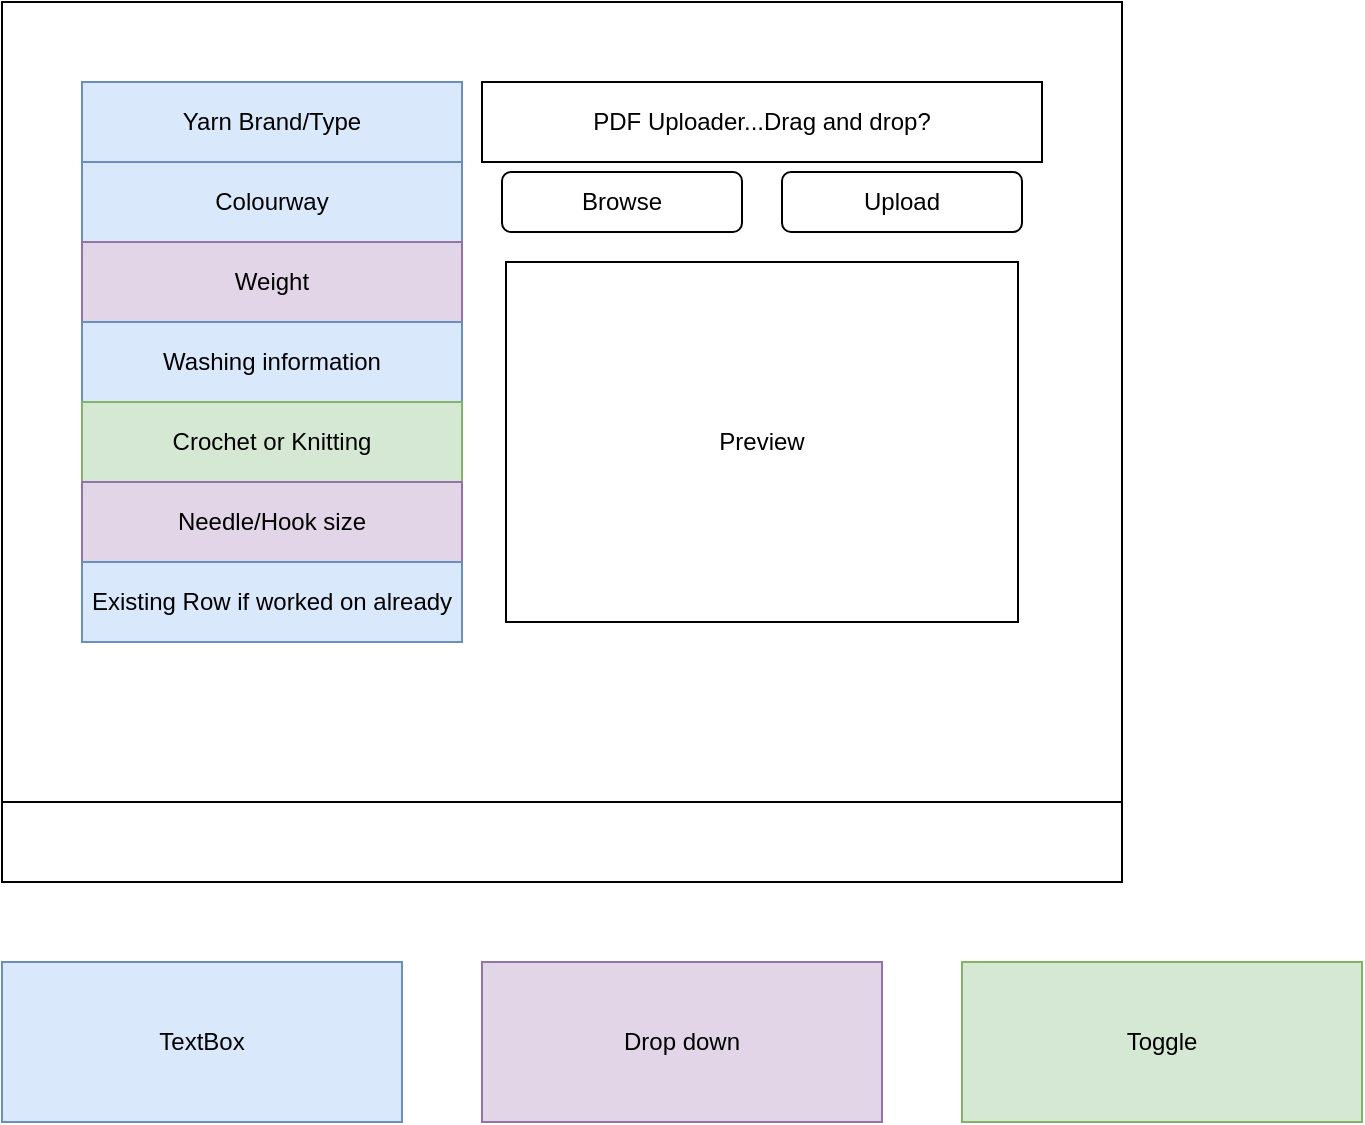 <mxfile version="24.7.6">
  <diagram name="Page-1" id="_Ui5xLgVD0pSUi1-aegZ">
    <mxGraphModel dx="1434" dy="746" grid="1" gridSize="10" guides="1" tooltips="1" connect="1" arrows="1" fold="1" page="1" pageScale="1" pageWidth="827" pageHeight="1169" math="0" shadow="0">
      <root>
        <mxCell id="0" />
        <mxCell id="1" parent="0" />
        <mxCell id="nD5dWBQjU6sKopP_t2Rm-2" value="" style="rounded=0;whiteSpace=wrap;html=1;" vertex="1" parent="1">
          <mxGeometry x="40" y="40" width="560" height="440" as="geometry" />
        </mxCell>
        <mxCell id="nD5dWBQjU6sKopP_t2Rm-3" value="" style="rounded=0;whiteSpace=wrap;html=1;" vertex="1" parent="1">
          <mxGeometry x="40" y="440" width="560" height="40" as="geometry" />
        </mxCell>
        <mxCell id="nD5dWBQjU6sKopP_t2Rm-5" value="Yarn Brand/Type" style="rounded=0;whiteSpace=wrap;html=1;fillColor=#dae8fc;strokeColor=#6c8ebf;" vertex="1" parent="1">
          <mxGeometry x="80" y="80" width="190" height="40" as="geometry" />
        </mxCell>
        <mxCell id="nD5dWBQjU6sKopP_t2Rm-6" value="Colourway" style="rounded=0;whiteSpace=wrap;html=1;fillColor=#dae8fc;strokeColor=#6c8ebf;" vertex="1" parent="1">
          <mxGeometry x="80" y="120" width="190" height="40" as="geometry" />
        </mxCell>
        <mxCell id="nD5dWBQjU6sKopP_t2Rm-7" value="Weight" style="rounded=0;whiteSpace=wrap;html=1;fillColor=#e1d5e7;strokeColor=#9673a6;" vertex="1" parent="1">
          <mxGeometry x="80" y="160" width="190" height="40" as="geometry" />
        </mxCell>
        <mxCell id="nD5dWBQjU6sKopP_t2Rm-8" value="Washing information" style="rounded=0;whiteSpace=wrap;html=1;fillColor=#dae8fc;strokeColor=#6c8ebf;" vertex="1" parent="1">
          <mxGeometry x="80" y="200" width="190" height="40" as="geometry" />
        </mxCell>
        <mxCell id="nD5dWBQjU6sKopP_t2Rm-9" value="Crochet or Knitting" style="rounded=0;whiteSpace=wrap;html=1;fillColor=#d5e8d4;strokeColor=#82b366;" vertex="1" parent="1">
          <mxGeometry x="80" y="240" width="190" height="40" as="geometry" />
        </mxCell>
        <mxCell id="nD5dWBQjU6sKopP_t2Rm-10" value="Needle/Hook size" style="rounded=0;whiteSpace=wrap;html=1;fillColor=#e1d5e7;strokeColor=#9673a6;" vertex="1" parent="1">
          <mxGeometry x="80" y="280" width="190" height="40" as="geometry" />
        </mxCell>
        <mxCell id="nD5dWBQjU6sKopP_t2Rm-11" value="Existing Row if worked on already" style="rounded=0;whiteSpace=wrap;html=1;fillColor=#dae8fc;strokeColor=#6c8ebf;" vertex="1" parent="1">
          <mxGeometry x="80" y="320" width="190" height="40" as="geometry" />
        </mxCell>
        <mxCell id="nD5dWBQjU6sKopP_t2Rm-12" value="PDF Uploader...Drag and drop?" style="rounded=0;whiteSpace=wrap;html=1;" vertex="1" parent="1">
          <mxGeometry x="280" y="80" width="280" height="40" as="geometry" />
        </mxCell>
        <mxCell id="nD5dWBQjU6sKopP_t2Rm-13" value="Browse" style="rounded=1;whiteSpace=wrap;html=1;" vertex="1" parent="1">
          <mxGeometry x="290" y="125" width="120" height="30" as="geometry" />
        </mxCell>
        <mxCell id="nD5dWBQjU6sKopP_t2Rm-14" value="Upload" style="rounded=1;whiteSpace=wrap;html=1;" vertex="1" parent="1">
          <mxGeometry x="430" y="125" width="120" height="30" as="geometry" />
        </mxCell>
        <mxCell id="nD5dWBQjU6sKopP_t2Rm-15" value="Preview" style="rounded=0;whiteSpace=wrap;html=1;" vertex="1" parent="1">
          <mxGeometry x="292" y="170" width="256" height="180" as="geometry" />
        </mxCell>
        <mxCell id="nD5dWBQjU6sKopP_t2Rm-16" value="TextBox&lt;span style=&quot;color: rgba(0, 0, 0, 0); font-family: monospace; font-size: 0px; text-align: start; text-wrap: nowrap;&quot;&gt;%3CmxGraphModel%3E%3Croot%3E%3CmxCell%20id%3D%220%22%2F%3E%3CmxCell%20id%3D%221%22%20parent%3D%220%22%2F%3E%3CmxCell%20id%3D%222%22%20value%3D%22%22%20style%3D%22rounded%3D1%3BwhiteSpace%3Dwrap%3Bhtml%3D1%3B%22%20vertex%3D%221%22%20parent%3D%221%22%3E%3CmxGeometry%20x%3D%22410%22%20y%3D%22130%22%20width%3D%22120%22%20height%3D%2230%22%20as%3D%22geometry%22%2F%3E%3C%2FmxCell%3E%3C%2Froot%3E%3C%2FmxGraphModel%3E&lt;/span&gt;" style="rounded=0;whiteSpace=wrap;html=1;fillColor=#dae8fc;strokeColor=#6c8ebf;" vertex="1" parent="1">
          <mxGeometry x="40" y="520" width="200" height="80" as="geometry" />
        </mxCell>
        <mxCell id="nD5dWBQjU6sKopP_t2Rm-17" value="Drop down" style="rounded=0;whiteSpace=wrap;html=1;fillColor=#e1d5e7;strokeColor=#9673a6;" vertex="1" parent="1">
          <mxGeometry x="280" y="520" width="200" height="80" as="geometry" />
        </mxCell>
        <mxCell id="nD5dWBQjU6sKopP_t2Rm-18" value="Toggle" style="rounded=0;whiteSpace=wrap;html=1;fillColor=#d5e8d4;strokeColor=#82b366;" vertex="1" parent="1">
          <mxGeometry x="520" y="520" width="200" height="80" as="geometry" />
        </mxCell>
      </root>
    </mxGraphModel>
  </diagram>
</mxfile>
